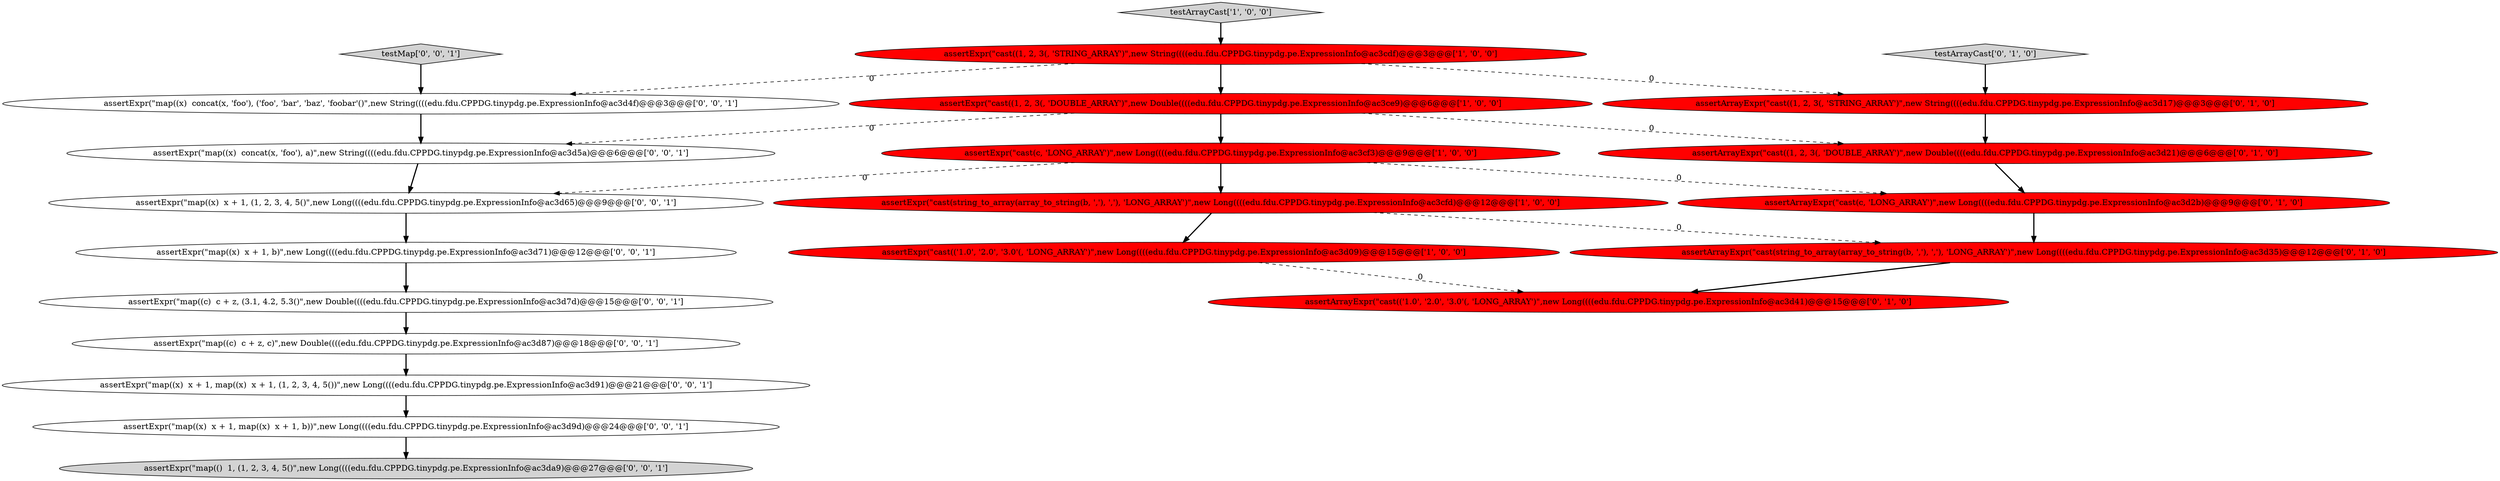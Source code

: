 digraph {
13 [style = filled, label = "testMap['0', '0', '1']", fillcolor = lightgray, shape = diamond image = "AAA0AAABBB3BBB"];
8 [style = filled, label = "assertArrayExpr(\"cast(c, 'LONG_ARRAY')\",new Long((((edu.fdu.CPPDG.tinypdg.pe.ExpressionInfo@ac3d2b)@@@9@@@['0', '1', '0']", fillcolor = red, shape = ellipse image = "AAA1AAABBB2BBB"];
11 [style = filled, label = "assertArrayExpr(\"cast(string_to_array(array_to_string(b, ','), ','), 'LONG_ARRAY')\",new Long((((edu.fdu.CPPDG.tinypdg.pe.ExpressionInfo@ac3d35)@@@12@@@['0', '1', '0']", fillcolor = red, shape = ellipse image = "AAA1AAABBB2BBB"];
20 [style = filled, label = "assertExpr(\"map(()  1, (1, 2, 3, 4, 5()\",new Long((((edu.fdu.CPPDG.tinypdg.pe.ExpressionInfo@ac3da9)@@@27@@@['0', '0', '1']", fillcolor = lightgray, shape = ellipse image = "AAA0AAABBB3BBB"];
4 [style = filled, label = "assertExpr(\"cast((1, 2, 3(, 'STRING_ARRAY')\",new String((((edu.fdu.CPPDG.tinypdg.pe.ExpressionInfo@ac3cdf)@@@3@@@['1', '0', '0']", fillcolor = red, shape = ellipse image = "AAA1AAABBB1BBB"];
15 [style = filled, label = "assertExpr(\"map((x)  x + 1, b)\",new Long((((edu.fdu.CPPDG.tinypdg.pe.ExpressionInfo@ac3d71)@@@12@@@['0', '0', '1']", fillcolor = white, shape = ellipse image = "AAA0AAABBB3BBB"];
19 [style = filled, label = "assertExpr(\"map((x)  x + 1, (1, 2, 3, 4, 5()\",new Long((((edu.fdu.CPPDG.tinypdg.pe.ExpressionInfo@ac3d65)@@@9@@@['0', '0', '1']", fillcolor = white, shape = ellipse image = "AAA0AAABBB3BBB"];
3 [style = filled, label = "assertExpr(\"cast(string_to_array(array_to_string(b, ','), ','), 'LONG_ARRAY')\",new Long((((edu.fdu.CPPDG.tinypdg.pe.ExpressionInfo@ac3cfd)@@@12@@@['1', '0', '0']", fillcolor = red, shape = ellipse image = "AAA1AAABBB1BBB"];
18 [style = filled, label = "assertExpr(\"map((x)  x + 1, map((x)  x + 1, b))\",new Long((((edu.fdu.CPPDG.tinypdg.pe.ExpressionInfo@ac3d9d)@@@24@@@['0', '0', '1']", fillcolor = white, shape = ellipse image = "AAA0AAABBB3BBB"];
0 [style = filled, label = "assertExpr(\"cast(c, 'LONG_ARRAY')\",new Long((((edu.fdu.CPPDG.tinypdg.pe.ExpressionInfo@ac3cf3)@@@9@@@['1', '0', '0']", fillcolor = red, shape = ellipse image = "AAA1AAABBB1BBB"];
5 [style = filled, label = "testArrayCast['1', '0', '0']", fillcolor = lightgray, shape = diamond image = "AAA0AAABBB1BBB"];
7 [style = filled, label = "assertArrayExpr(\"cast((1, 2, 3(, 'STRING_ARRAY')\",new String((((edu.fdu.CPPDG.tinypdg.pe.ExpressionInfo@ac3d17)@@@3@@@['0', '1', '0']", fillcolor = red, shape = ellipse image = "AAA1AAABBB2BBB"];
21 [style = filled, label = "assertExpr(\"map((x)  x + 1, map((x)  x + 1, (1, 2, 3, 4, 5())\",new Long((((edu.fdu.CPPDG.tinypdg.pe.ExpressionInfo@ac3d91)@@@21@@@['0', '0', '1']", fillcolor = white, shape = ellipse image = "AAA0AAABBB3BBB"];
2 [style = filled, label = "assertExpr(\"cast((1, 2, 3(, 'DOUBLE_ARRAY')\",new Double((((edu.fdu.CPPDG.tinypdg.pe.ExpressionInfo@ac3ce9)@@@6@@@['1', '0', '0']", fillcolor = red, shape = ellipse image = "AAA1AAABBB1BBB"];
1 [style = filled, label = "assertExpr(\"cast(('1.0', '2.0', '3.0'(, 'LONG_ARRAY')\",new Long((((edu.fdu.CPPDG.tinypdg.pe.ExpressionInfo@ac3d09)@@@15@@@['1', '0', '0']", fillcolor = red, shape = ellipse image = "AAA1AAABBB1BBB"];
12 [style = filled, label = "assertExpr(\"map((x)  concat(x, 'foo'), a)\",new String((((edu.fdu.CPPDG.tinypdg.pe.ExpressionInfo@ac3d5a)@@@6@@@['0', '0', '1']", fillcolor = white, shape = ellipse image = "AAA0AAABBB3BBB"];
9 [style = filled, label = "assertArrayExpr(\"cast((1, 2, 3(, 'DOUBLE_ARRAY')\",new Double((((edu.fdu.CPPDG.tinypdg.pe.ExpressionInfo@ac3d21)@@@6@@@['0', '1', '0']", fillcolor = red, shape = ellipse image = "AAA1AAABBB2BBB"];
6 [style = filled, label = "testArrayCast['0', '1', '0']", fillcolor = lightgray, shape = diamond image = "AAA0AAABBB2BBB"];
10 [style = filled, label = "assertArrayExpr(\"cast(('1.0', '2.0', '3.0'(, 'LONG_ARRAY')\",new Long((((edu.fdu.CPPDG.tinypdg.pe.ExpressionInfo@ac3d41)@@@15@@@['0', '1', '0']", fillcolor = red, shape = ellipse image = "AAA1AAABBB2BBB"];
16 [style = filled, label = "assertExpr(\"map((c)  c + z, c)\",new Double((((edu.fdu.CPPDG.tinypdg.pe.ExpressionInfo@ac3d87)@@@18@@@['0', '0', '1']", fillcolor = white, shape = ellipse image = "AAA0AAABBB3BBB"];
14 [style = filled, label = "assertExpr(\"map((x)  concat(x, 'foo'), ('foo', 'bar', 'baz', 'foobar'()\",new String((((edu.fdu.CPPDG.tinypdg.pe.ExpressionInfo@ac3d4f)@@@3@@@['0', '0', '1']", fillcolor = white, shape = ellipse image = "AAA0AAABBB3BBB"];
17 [style = filled, label = "assertExpr(\"map((c)  c + z, (3.1, 4.2, 5.3()\",new Double((((edu.fdu.CPPDG.tinypdg.pe.ExpressionInfo@ac3d7d)@@@15@@@['0', '0', '1']", fillcolor = white, shape = ellipse image = "AAA0AAABBB3BBB"];
0->3 [style = bold, label=""];
3->1 [style = bold, label=""];
0->19 [style = dashed, label="0"];
4->2 [style = bold, label=""];
1->10 [style = dashed, label="0"];
9->8 [style = bold, label=""];
21->18 [style = bold, label=""];
7->9 [style = bold, label=""];
2->12 [style = dashed, label="0"];
18->20 [style = bold, label=""];
15->17 [style = bold, label=""];
2->0 [style = bold, label=""];
2->9 [style = dashed, label="0"];
11->10 [style = bold, label=""];
4->7 [style = dashed, label="0"];
16->21 [style = bold, label=""];
14->12 [style = bold, label=""];
5->4 [style = bold, label=""];
0->8 [style = dashed, label="0"];
4->14 [style = dashed, label="0"];
19->15 [style = bold, label=""];
6->7 [style = bold, label=""];
12->19 [style = bold, label=""];
3->11 [style = dashed, label="0"];
8->11 [style = bold, label=""];
13->14 [style = bold, label=""];
17->16 [style = bold, label=""];
}
